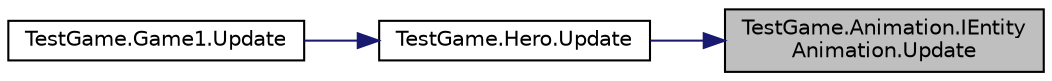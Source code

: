digraph "TestGame.Animation.IEntityAnimation.Update"
{
 // LATEX_PDF_SIZE
  edge [fontname="Helvetica",fontsize="10",labelfontname="Helvetica",labelfontsize="10"];
  node [fontname="Helvetica",fontsize="10",shape=record];
  rankdir="RL";
  Node1 [label="TestGame.Animation.IEntity\lAnimation.Update",height=0.2,width=0.4,color="black", fillcolor="grey75", style="filled", fontcolor="black",tooltip=" "];
  Node1 -> Node2 [dir="back",color="midnightblue",fontsize="10",style="solid",fontname="Helvetica"];
  Node2 [label="TestGame.Hero.Update",height=0.2,width=0.4,color="black", fillcolor="white", style="filled",URL="$d4/df7/class_test_game_1_1_hero.html#ac761f887dd1798b741e4012b1dab3cc4",tooltip=" "];
  Node2 -> Node3 [dir="back",color="midnightblue",fontsize="10",style="solid",fontname="Helvetica"];
  Node3 [label="TestGame.Game1.Update",height=0.2,width=0.4,color="black", fillcolor="white", style="filled",URL="$d8/d66/class_test_game_1_1_game1.html#a1a9dd8ed0cbdb5b68a827ff96f465075",tooltip=" "];
}
